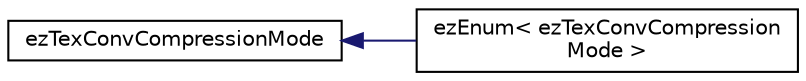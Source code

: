 digraph "Graphical Class Hierarchy"
{
 // LATEX_PDF_SIZE
  edge [fontname="Helvetica",fontsize="10",labelfontname="Helvetica",labelfontsize="10"];
  node [fontname="Helvetica",fontsize="10",shape=record];
  rankdir="LR";
  Node0 [label="ezTexConvCompressionMode",height=0.2,width=0.4,color="black", fillcolor="white", style="filled",URL="$d7/d81/structez_tex_conv_compression_mode.htm",tooltip=" "];
  Node0 -> Node1 [dir="back",color="midnightblue",fontsize="10",style="solid",fontname="Helvetica"];
  Node1 [label="ezEnum\< ezTexConvCompression\lMode \>",height=0.2,width=0.4,color="black", fillcolor="white", style="filled",URL="$d6/dd9/structez_enum.htm",tooltip=" "];
}
